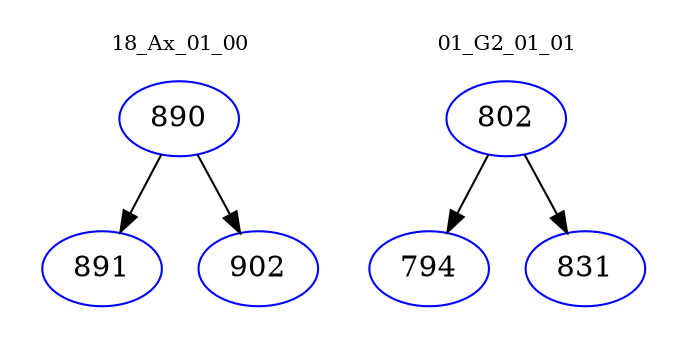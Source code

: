 digraph{
subgraph cluster_0 {
color = white
label = "18_Ax_01_00";
fontsize=10;
T0_890 [label="890", color="blue"]
T0_890 -> T0_891 [color="black"]
T0_891 [label="891", color="blue"]
T0_890 -> T0_902 [color="black"]
T0_902 [label="902", color="blue"]
}
subgraph cluster_1 {
color = white
label = "01_G2_01_01";
fontsize=10;
T1_802 [label="802", color="blue"]
T1_802 -> T1_794 [color="black"]
T1_794 [label="794", color="blue"]
T1_802 -> T1_831 [color="black"]
T1_831 [label="831", color="blue"]
}
}
